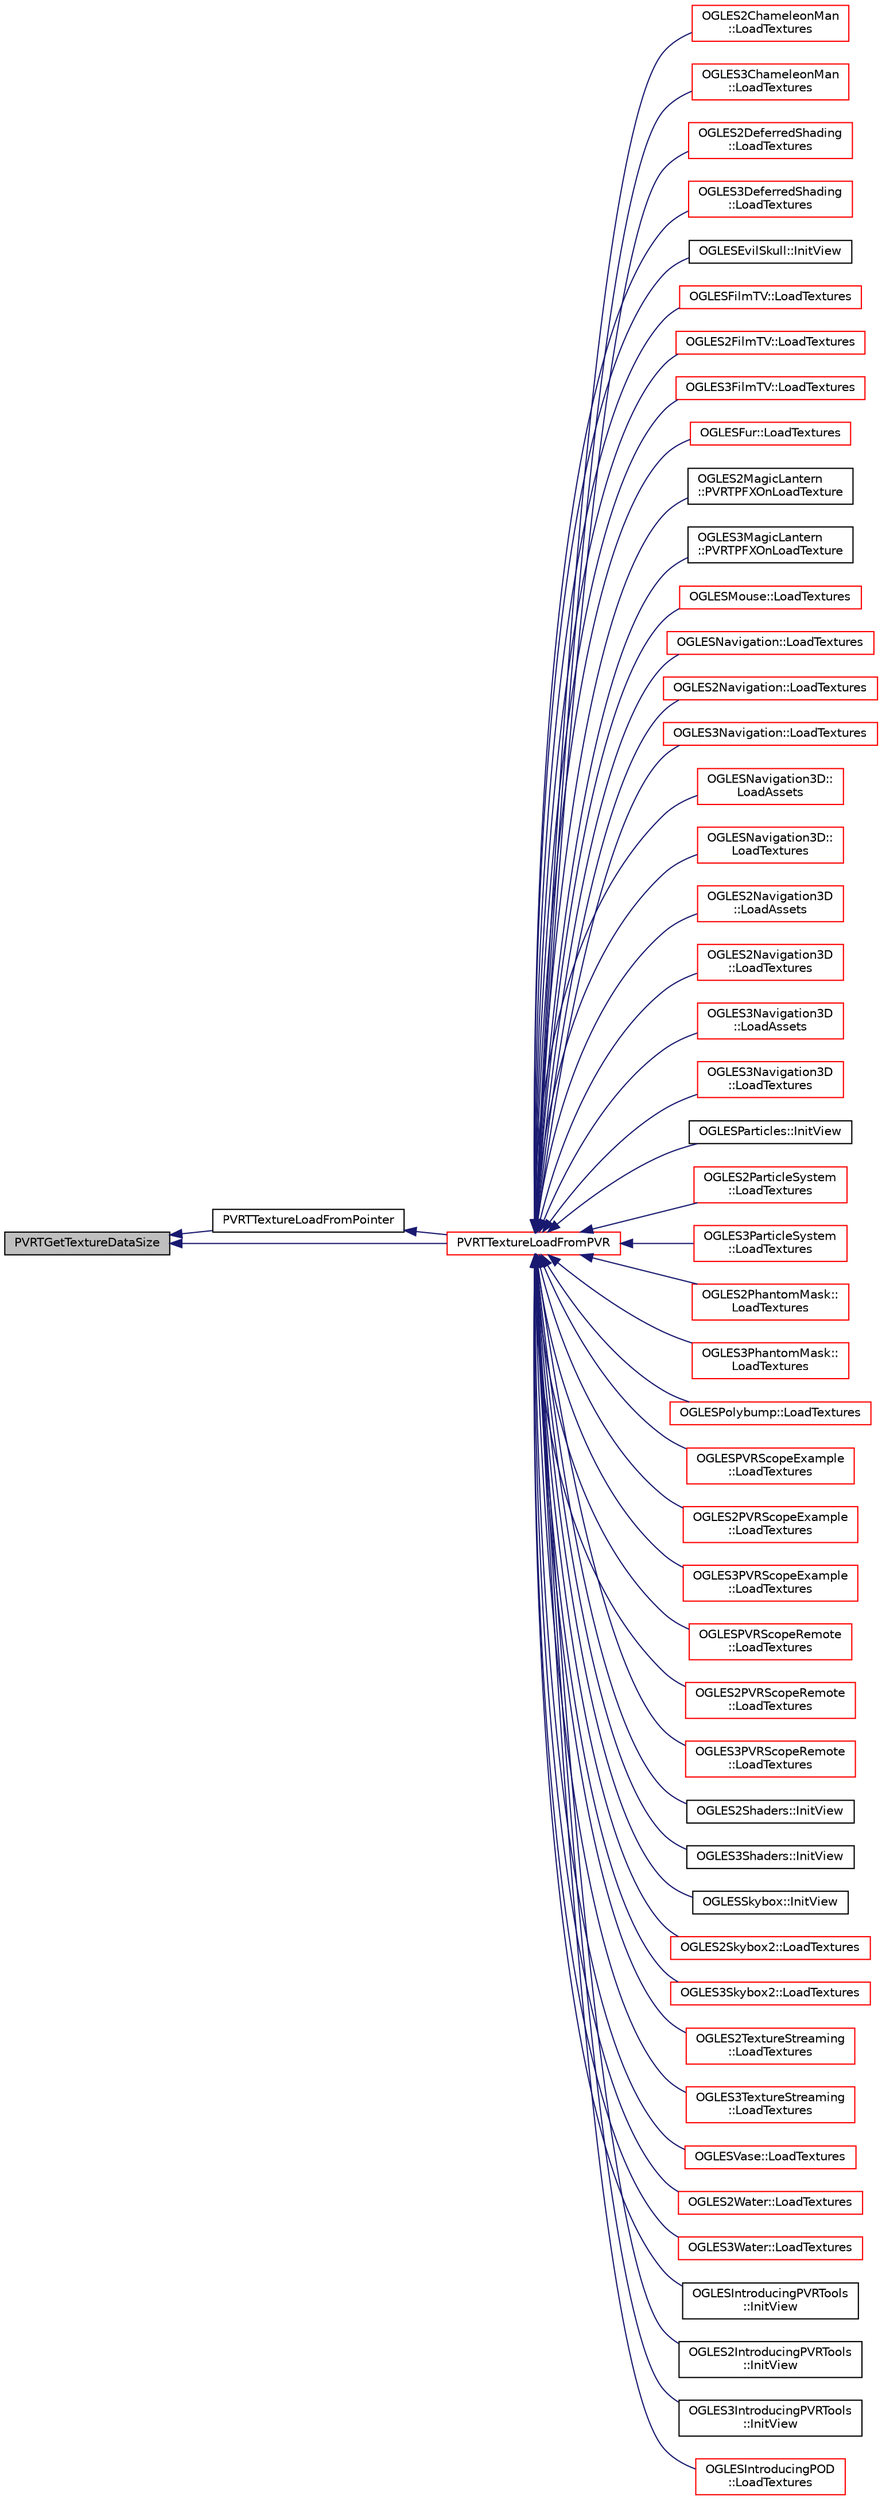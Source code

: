 digraph "PVRTGetTextureDataSize"
{
  edge [fontname="Helvetica",fontsize="10",labelfontname="Helvetica",labelfontsize="10"];
  node [fontname="Helvetica",fontsize="10",shape=record];
  rankdir="LR";
  Node1 [label="PVRTGetTextureDataSize",height=0.2,width=0.4,color="black", fillcolor="grey75", style="filled", fontcolor="black"];
  Node1 -> Node2 [dir="back",color="midnightblue",fontsize="10",style="solid",fontname="Helvetica"];
  Node2 [label="PVRTTextureLoadFromPointer",height=0.2,width=0.4,color="black", fillcolor="white", style="filled",URL="$group___a_p_i___o_g_l_e_s3.html#ga49dc74480ad4ec5a2f393f641117d54f",tooltip="Allows textures to be stored in C header files and loaded in. Can load parts of a mipmaped texture (i..."];
  Node2 -> Node3 [dir="back",color="midnightblue",fontsize="10",style="solid",fontname="Helvetica"];
  Node3 [label="PVRTTextureLoadFromPVR",height=0.2,width=0.4,color="red", fillcolor="white", style="filled",URL="$group___a_p_i___o_g_l_e_s3.html#ga6eecac4c871ba7ccdd0ef4b057a7d596",tooltip="Allows textures to be stored in binary PVR files and loaded in. Can load parts of a mipmaped texture ..."];
  Node3 -> Node4 [dir="back",color="midnightblue",fontsize="10",style="solid",fontname="Helvetica"];
  Node4 [label="OGLES2ChameleonMan\l::LoadTextures",height=0.2,width=0.4,color="red", fillcolor="white", style="filled",URL="$class_o_g_l_e_s2_chameleon_man.html#ae9d5bad2b3382b59cb57209555d59e32"];
  Node3 -> Node5 [dir="back",color="midnightblue",fontsize="10",style="solid",fontname="Helvetica"];
  Node5 [label="OGLES3ChameleonMan\l::LoadTextures",height=0.2,width=0.4,color="red", fillcolor="white", style="filled",URL="$class_o_g_l_e_s3_chameleon_man.html#a8619130b98baf8ad510cfe5270e0d606"];
  Node3 -> Node6 [dir="back",color="midnightblue",fontsize="10",style="solid",fontname="Helvetica"];
  Node6 [label="OGLES2DeferredShading\l::LoadTextures",height=0.2,width=0.4,color="red", fillcolor="white", style="filled",URL="$class_o_g_l_e_s2_deferred_shading.html#ac04009ab56364958babab5b5afcd3dc7"];
  Node3 -> Node7 [dir="back",color="midnightblue",fontsize="10",style="solid",fontname="Helvetica"];
  Node7 [label="OGLES3DeferredShading\l::LoadTextures",height=0.2,width=0.4,color="red", fillcolor="white", style="filled",URL="$class_o_g_l_e_s3_deferred_shading.html#a68023121473d6250f56c813dac5d0204"];
  Node3 -> Node8 [dir="back",color="midnightblue",fontsize="10",style="solid",fontname="Helvetica"];
  Node8 [label="OGLESEvilSkull::InitView",height=0.2,width=0.4,color="black", fillcolor="white", style="filled",URL="$class_o_g_l_e_s_evil_skull.html#a49d0169987b3b97de24d9cfd52c86a8c"];
  Node3 -> Node9 [dir="back",color="midnightblue",fontsize="10",style="solid",fontname="Helvetica"];
  Node9 [label="OGLESFilmTV::LoadTextures",height=0.2,width=0.4,color="red", fillcolor="white", style="filled",URL="$class_o_g_l_e_s_film_t_v.html#adb417d352deedf0a4cbc7ab2db274682"];
  Node3 -> Node10 [dir="back",color="midnightblue",fontsize="10",style="solid",fontname="Helvetica"];
  Node10 [label="OGLES2FilmTV::LoadTextures",height=0.2,width=0.4,color="red", fillcolor="white", style="filled",URL="$class_o_g_l_e_s2_film_t_v.html#ac02b046a1039e085096b5352bf78a776"];
  Node3 -> Node11 [dir="back",color="midnightblue",fontsize="10",style="solid",fontname="Helvetica"];
  Node11 [label="OGLES3FilmTV::LoadTextures",height=0.2,width=0.4,color="red", fillcolor="white", style="filled",URL="$class_o_g_l_e_s3_film_t_v.html#a31ffd7f6fd605617a316e3b89b9841c9"];
  Node3 -> Node12 [dir="back",color="midnightblue",fontsize="10",style="solid",fontname="Helvetica"];
  Node12 [label="OGLESFur::LoadTextures",height=0.2,width=0.4,color="red", fillcolor="white", style="filled",URL="$class_o_g_l_e_s_fur.html#add3a344d736ee932f64fe78ea7534dbf"];
  Node3 -> Node13 [dir="back",color="midnightblue",fontsize="10",style="solid",fontname="Helvetica"];
  Node13 [label="OGLES2MagicLantern\l::PVRTPFXOnLoadTexture",height=0.2,width=0.4,color="black", fillcolor="white", style="filled",URL="$class_o_g_l_e_s2_magic_lantern.html#a1acf935737794f6c7d6408aaa298d31b"];
  Node3 -> Node14 [dir="back",color="midnightblue",fontsize="10",style="solid",fontname="Helvetica"];
  Node14 [label="OGLES3MagicLantern\l::PVRTPFXOnLoadTexture",height=0.2,width=0.4,color="black", fillcolor="white", style="filled",URL="$class_o_g_l_e_s3_magic_lantern.html#a04772e79a905e4d11c59f3d69171097c"];
  Node3 -> Node15 [dir="back",color="midnightblue",fontsize="10",style="solid",fontname="Helvetica"];
  Node15 [label="OGLESMouse::LoadTextures",height=0.2,width=0.4,color="red", fillcolor="white", style="filled",URL="$class_o_g_l_e_s_mouse.html#a165ffeaf9b0b8a82da05d1481dc13274"];
  Node3 -> Node16 [dir="back",color="midnightblue",fontsize="10",style="solid",fontname="Helvetica"];
  Node16 [label="OGLESNavigation::LoadTextures",height=0.2,width=0.4,color="red", fillcolor="white", style="filled",URL="$class_o_g_l_e_s_navigation.html#a1bc8126d198cb9d9e96ed97e703f4406"];
  Node3 -> Node17 [dir="back",color="midnightblue",fontsize="10",style="solid",fontname="Helvetica"];
  Node17 [label="OGLES2Navigation::LoadTextures",height=0.2,width=0.4,color="red", fillcolor="white", style="filled",URL="$class_o_g_l_e_s2_navigation.html#ac37192e2b0d4e502726936f4fa737b0c"];
  Node3 -> Node18 [dir="back",color="midnightblue",fontsize="10",style="solid",fontname="Helvetica"];
  Node18 [label="OGLES3Navigation::LoadTextures",height=0.2,width=0.4,color="red", fillcolor="white", style="filled",URL="$class_o_g_l_e_s3_navigation.html#ac683cfcf3d2bcaaa5c6ead232405e83b"];
  Node3 -> Node19 [dir="back",color="midnightblue",fontsize="10",style="solid",fontname="Helvetica"];
  Node19 [label="OGLESNavigation3D::\lLoadAssets",height=0.2,width=0.4,color="red", fillcolor="white", style="filled",URL="$class_o_g_l_e_s_navigation3_d.html#a074cf37f2ce799f5110126e43b7f81ea"];
  Node3 -> Node20 [dir="back",color="midnightblue",fontsize="10",style="solid",fontname="Helvetica"];
  Node20 [label="OGLESNavigation3D::\lLoadTextures",height=0.2,width=0.4,color="red", fillcolor="white", style="filled",URL="$class_o_g_l_e_s_navigation3_d.html#aa3d24ca68c6d99b00b867c59bad52587"];
  Node3 -> Node21 [dir="back",color="midnightblue",fontsize="10",style="solid",fontname="Helvetica"];
  Node21 [label="OGLES2Navigation3D\l::LoadAssets",height=0.2,width=0.4,color="red", fillcolor="white", style="filled",URL="$class_o_g_l_e_s2_navigation3_d.html#a44021b8be24e6c6a2e1b5a1a8394fe8e"];
  Node3 -> Node22 [dir="back",color="midnightblue",fontsize="10",style="solid",fontname="Helvetica"];
  Node22 [label="OGLES2Navigation3D\l::LoadTextures",height=0.2,width=0.4,color="red", fillcolor="white", style="filled",URL="$class_o_g_l_e_s2_navigation3_d.html#ab3de1f3bc50a300eb17781f73a6b7628"];
  Node3 -> Node23 [dir="back",color="midnightblue",fontsize="10",style="solid",fontname="Helvetica"];
  Node23 [label="OGLES3Navigation3D\l::LoadAssets",height=0.2,width=0.4,color="red", fillcolor="white", style="filled",URL="$class_o_g_l_e_s3_navigation3_d.html#a74e35de3032850cd4ef7a42786ce75fb"];
  Node3 -> Node24 [dir="back",color="midnightblue",fontsize="10",style="solid",fontname="Helvetica"];
  Node24 [label="OGLES3Navigation3D\l::LoadTextures",height=0.2,width=0.4,color="red", fillcolor="white", style="filled",URL="$class_o_g_l_e_s3_navigation3_d.html#a6e215c6efc9e303903ff7ea2aabe1558"];
  Node3 -> Node25 [dir="back",color="midnightblue",fontsize="10",style="solid",fontname="Helvetica"];
  Node25 [label="OGLESParticles::InitView",height=0.2,width=0.4,color="black", fillcolor="white", style="filled",URL="$class_o_g_l_e_s_particles.html#ab08c8cf723fa1e2e516028b78d8cd9fd"];
  Node3 -> Node26 [dir="back",color="midnightblue",fontsize="10",style="solid",fontname="Helvetica"];
  Node26 [label="OGLES2ParticleSystem\l::LoadTextures",height=0.2,width=0.4,color="red", fillcolor="white", style="filled",URL="$class_o_g_l_e_s2_particle_system.html#a6f75d8ea3d0cfc91a9685ff652c24e02"];
  Node3 -> Node27 [dir="back",color="midnightblue",fontsize="10",style="solid",fontname="Helvetica"];
  Node27 [label="OGLES3ParticleSystem\l::LoadTextures",height=0.2,width=0.4,color="red", fillcolor="white", style="filled",URL="$class_o_g_l_e_s3_particle_system.html#a5b23e62839249f28d890a0681d5226af"];
  Node3 -> Node28 [dir="back",color="midnightblue",fontsize="10",style="solid",fontname="Helvetica"];
  Node28 [label="OGLES2PhantomMask::\lLoadTextures",height=0.2,width=0.4,color="red", fillcolor="white", style="filled",URL="$class_o_g_l_e_s2_phantom_mask.html#a50ffac0a9b5802b67e8561057a6eb22a"];
  Node3 -> Node29 [dir="back",color="midnightblue",fontsize="10",style="solid",fontname="Helvetica"];
  Node29 [label="OGLES3PhantomMask::\lLoadTextures",height=0.2,width=0.4,color="red", fillcolor="white", style="filled",URL="$class_o_g_l_e_s3_phantom_mask.html#a2a60481d5f25069795417eb6e6d9b4ab"];
  Node3 -> Node30 [dir="back",color="midnightblue",fontsize="10",style="solid",fontname="Helvetica"];
  Node30 [label="OGLESPolybump::LoadTextures",height=0.2,width=0.4,color="red", fillcolor="white", style="filled",URL="$class_o_g_l_e_s_polybump.html#a47459165a05ba9f5c0edb373a834a696"];
  Node3 -> Node31 [dir="back",color="midnightblue",fontsize="10",style="solid",fontname="Helvetica"];
  Node31 [label="OGLESPVRScopeExample\l::LoadTextures",height=0.2,width=0.4,color="red", fillcolor="white", style="filled",URL="$class_o_g_l_e_s_p_v_r_scope_example.html#a4a324832f2991068a38f126d14a030ef"];
  Node3 -> Node32 [dir="back",color="midnightblue",fontsize="10",style="solid",fontname="Helvetica"];
  Node32 [label="OGLES2PVRScopeExample\l::LoadTextures",height=0.2,width=0.4,color="red", fillcolor="white", style="filled",URL="$class_o_g_l_e_s2_p_v_r_scope_example.html#a4323897e95e7dd757304a0cdc0b3c9e2"];
  Node3 -> Node33 [dir="back",color="midnightblue",fontsize="10",style="solid",fontname="Helvetica"];
  Node33 [label="OGLES3PVRScopeExample\l::LoadTextures",height=0.2,width=0.4,color="red", fillcolor="white", style="filled",URL="$class_o_g_l_e_s3_p_v_r_scope_example.html#a3cb936760c472086f8ea4658413bc012"];
  Node3 -> Node34 [dir="back",color="midnightblue",fontsize="10",style="solid",fontname="Helvetica"];
  Node34 [label="OGLESPVRScopeRemote\l::LoadTextures",height=0.2,width=0.4,color="red", fillcolor="white", style="filled",URL="$class_o_g_l_e_s_p_v_r_scope_remote.html#a0b01a92d5148c361266f8f61abbbe361"];
  Node3 -> Node35 [dir="back",color="midnightblue",fontsize="10",style="solid",fontname="Helvetica"];
  Node35 [label="OGLES2PVRScopeRemote\l::LoadTextures",height=0.2,width=0.4,color="red", fillcolor="white", style="filled",URL="$class_o_g_l_e_s2_p_v_r_scope_remote.html#aacf32e3c5b51f560e47a9d9cdc7ca735"];
  Node3 -> Node36 [dir="back",color="midnightblue",fontsize="10",style="solid",fontname="Helvetica"];
  Node36 [label="OGLES3PVRScopeRemote\l::LoadTextures",height=0.2,width=0.4,color="red", fillcolor="white", style="filled",URL="$class_o_g_l_e_s3_p_v_r_scope_remote.html#a3e3ec32e7af34ef970afeac6608413fa"];
  Node3 -> Node37 [dir="back",color="midnightblue",fontsize="10",style="solid",fontname="Helvetica"];
  Node37 [label="OGLES2Shaders::InitView",height=0.2,width=0.4,color="black", fillcolor="white", style="filled",URL="$class_o_g_l_e_s2_shaders.html#a9c2dcd2c42d0d9e8eba1acd00097be12"];
  Node3 -> Node38 [dir="back",color="midnightblue",fontsize="10",style="solid",fontname="Helvetica"];
  Node38 [label="OGLES3Shaders::InitView",height=0.2,width=0.4,color="black", fillcolor="white", style="filled",URL="$class_o_g_l_e_s3_shaders.html#abbeeffa11a404097b6d1d0bd86acbf3d"];
  Node3 -> Node39 [dir="back",color="midnightblue",fontsize="10",style="solid",fontname="Helvetica"];
  Node39 [label="OGLESSkybox::InitView",height=0.2,width=0.4,color="black", fillcolor="white", style="filled",URL="$class_o_g_l_e_s_skybox.html#aec4465067bcb94fcc3d7e0b4112446c6",tooltip="Initialise the view. "];
  Node3 -> Node40 [dir="back",color="midnightblue",fontsize="10",style="solid",fontname="Helvetica"];
  Node40 [label="OGLES2Skybox2::LoadTextures",height=0.2,width=0.4,color="red", fillcolor="white", style="filled",URL="$class_o_g_l_e_s2_skybox2.html#a059f99bcab1e57dfd35766de948b27ed"];
  Node3 -> Node41 [dir="back",color="midnightblue",fontsize="10",style="solid",fontname="Helvetica"];
  Node41 [label="OGLES3Skybox2::LoadTextures",height=0.2,width=0.4,color="red", fillcolor="white", style="filled",URL="$class_o_g_l_e_s3_skybox2.html#ad11b9e800ddac86d48e125f8f091129d"];
  Node3 -> Node42 [dir="back",color="midnightblue",fontsize="10",style="solid",fontname="Helvetica"];
  Node42 [label="OGLES2TextureStreaming\l::LoadTextures",height=0.2,width=0.4,color="red", fillcolor="white", style="filled",URL="$class_o_g_l_e_s2_texture_streaming.html#a434d05e791209b1d8b4c2d1b86eb4b1b"];
  Node3 -> Node43 [dir="back",color="midnightblue",fontsize="10",style="solid",fontname="Helvetica"];
  Node43 [label="OGLES3TextureStreaming\l::LoadTextures",height=0.2,width=0.4,color="red", fillcolor="white", style="filled",URL="$class_o_g_l_e_s3_texture_streaming.html#a8fd16e152424c5eed5772cee683498a7"];
  Node3 -> Node44 [dir="back",color="midnightblue",fontsize="10",style="solid",fontname="Helvetica"];
  Node44 [label="OGLESVase::LoadTextures",height=0.2,width=0.4,color="red", fillcolor="white", style="filled",URL="$class_o_g_l_e_s_vase.html#a8e7d07dd990171bb21b7df4a87349966"];
  Node3 -> Node45 [dir="back",color="midnightblue",fontsize="10",style="solid",fontname="Helvetica"];
  Node45 [label="OGLES2Water::LoadTextures",height=0.2,width=0.4,color="red", fillcolor="white", style="filled",URL="$class_o_g_l_e_s2_water.html#a6e62abc754164c41ac62d560cccc10fa"];
  Node3 -> Node46 [dir="back",color="midnightblue",fontsize="10",style="solid",fontname="Helvetica"];
  Node46 [label="OGLES3Water::LoadTextures",height=0.2,width=0.4,color="red", fillcolor="white", style="filled",URL="$class_o_g_l_e_s3_water.html#a97b14e60c16a2d1175adf1549722e77b"];
  Node3 -> Node47 [dir="back",color="midnightblue",fontsize="10",style="solid",fontname="Helvetica"];
  Node47 [label="OGLESIntroducingPVRTools\l::InitView",height=0.2,width=0.4,color="black", fillcolor="white", style="filled",URL="$class_o_g_l_e_s_introducing_p_v_r_tools.html#ab567957dbd5f8d5f41cb46ac30cea80b"];
  Node3 -> Node48 [dir="back",color="midnightblue",fontsize="10",style="solid",fontname="Helvetica"];
  Node48 [label="OGLES2IntroducingPVRTools\l::InitView",height=0.2,width=0.4,color="black", fillcolor="white", style="filled",URL="$class_o_g_l_e_s2_introducing_p_v_r_tools.html#a885ab6eab7329e37287a72058044bce6"];
  Node3 -> Node49 [dir="back",color="midnightblue",fontsize="10",style="solid",fontname="Helvetica"];
  Node49 [label="OGLES3IntroducingPVRTools\l::InitView",height=0.2,width=0.4,color="black", fillcolor="white", style="filled",URL="$class_o_g_l_e_s3_introducing_p_v_r_tools.html#a584e7909eb20ad75038c6a353b80e1d5"];
  Node3 -> Node50 [dir="back",color="midnightblue",fontsize="10",style="solid",fontname="Helvetica"];
  Node50 [label="OGLESIntroducingPOD\l::LoadTextures",height=0.2,width=0.4,color="red", fillcolor="white", style="filled",URL="$class_o_g_l_e_s_introducing_p_o_d.html#a8f4409ae8856ab85c6bcafe8b4af7e00"];
  Node1 -> Node3 [dir="back",color="midnightblue",fontsize="10",style="solid",fontname="Helvetica"];
}
